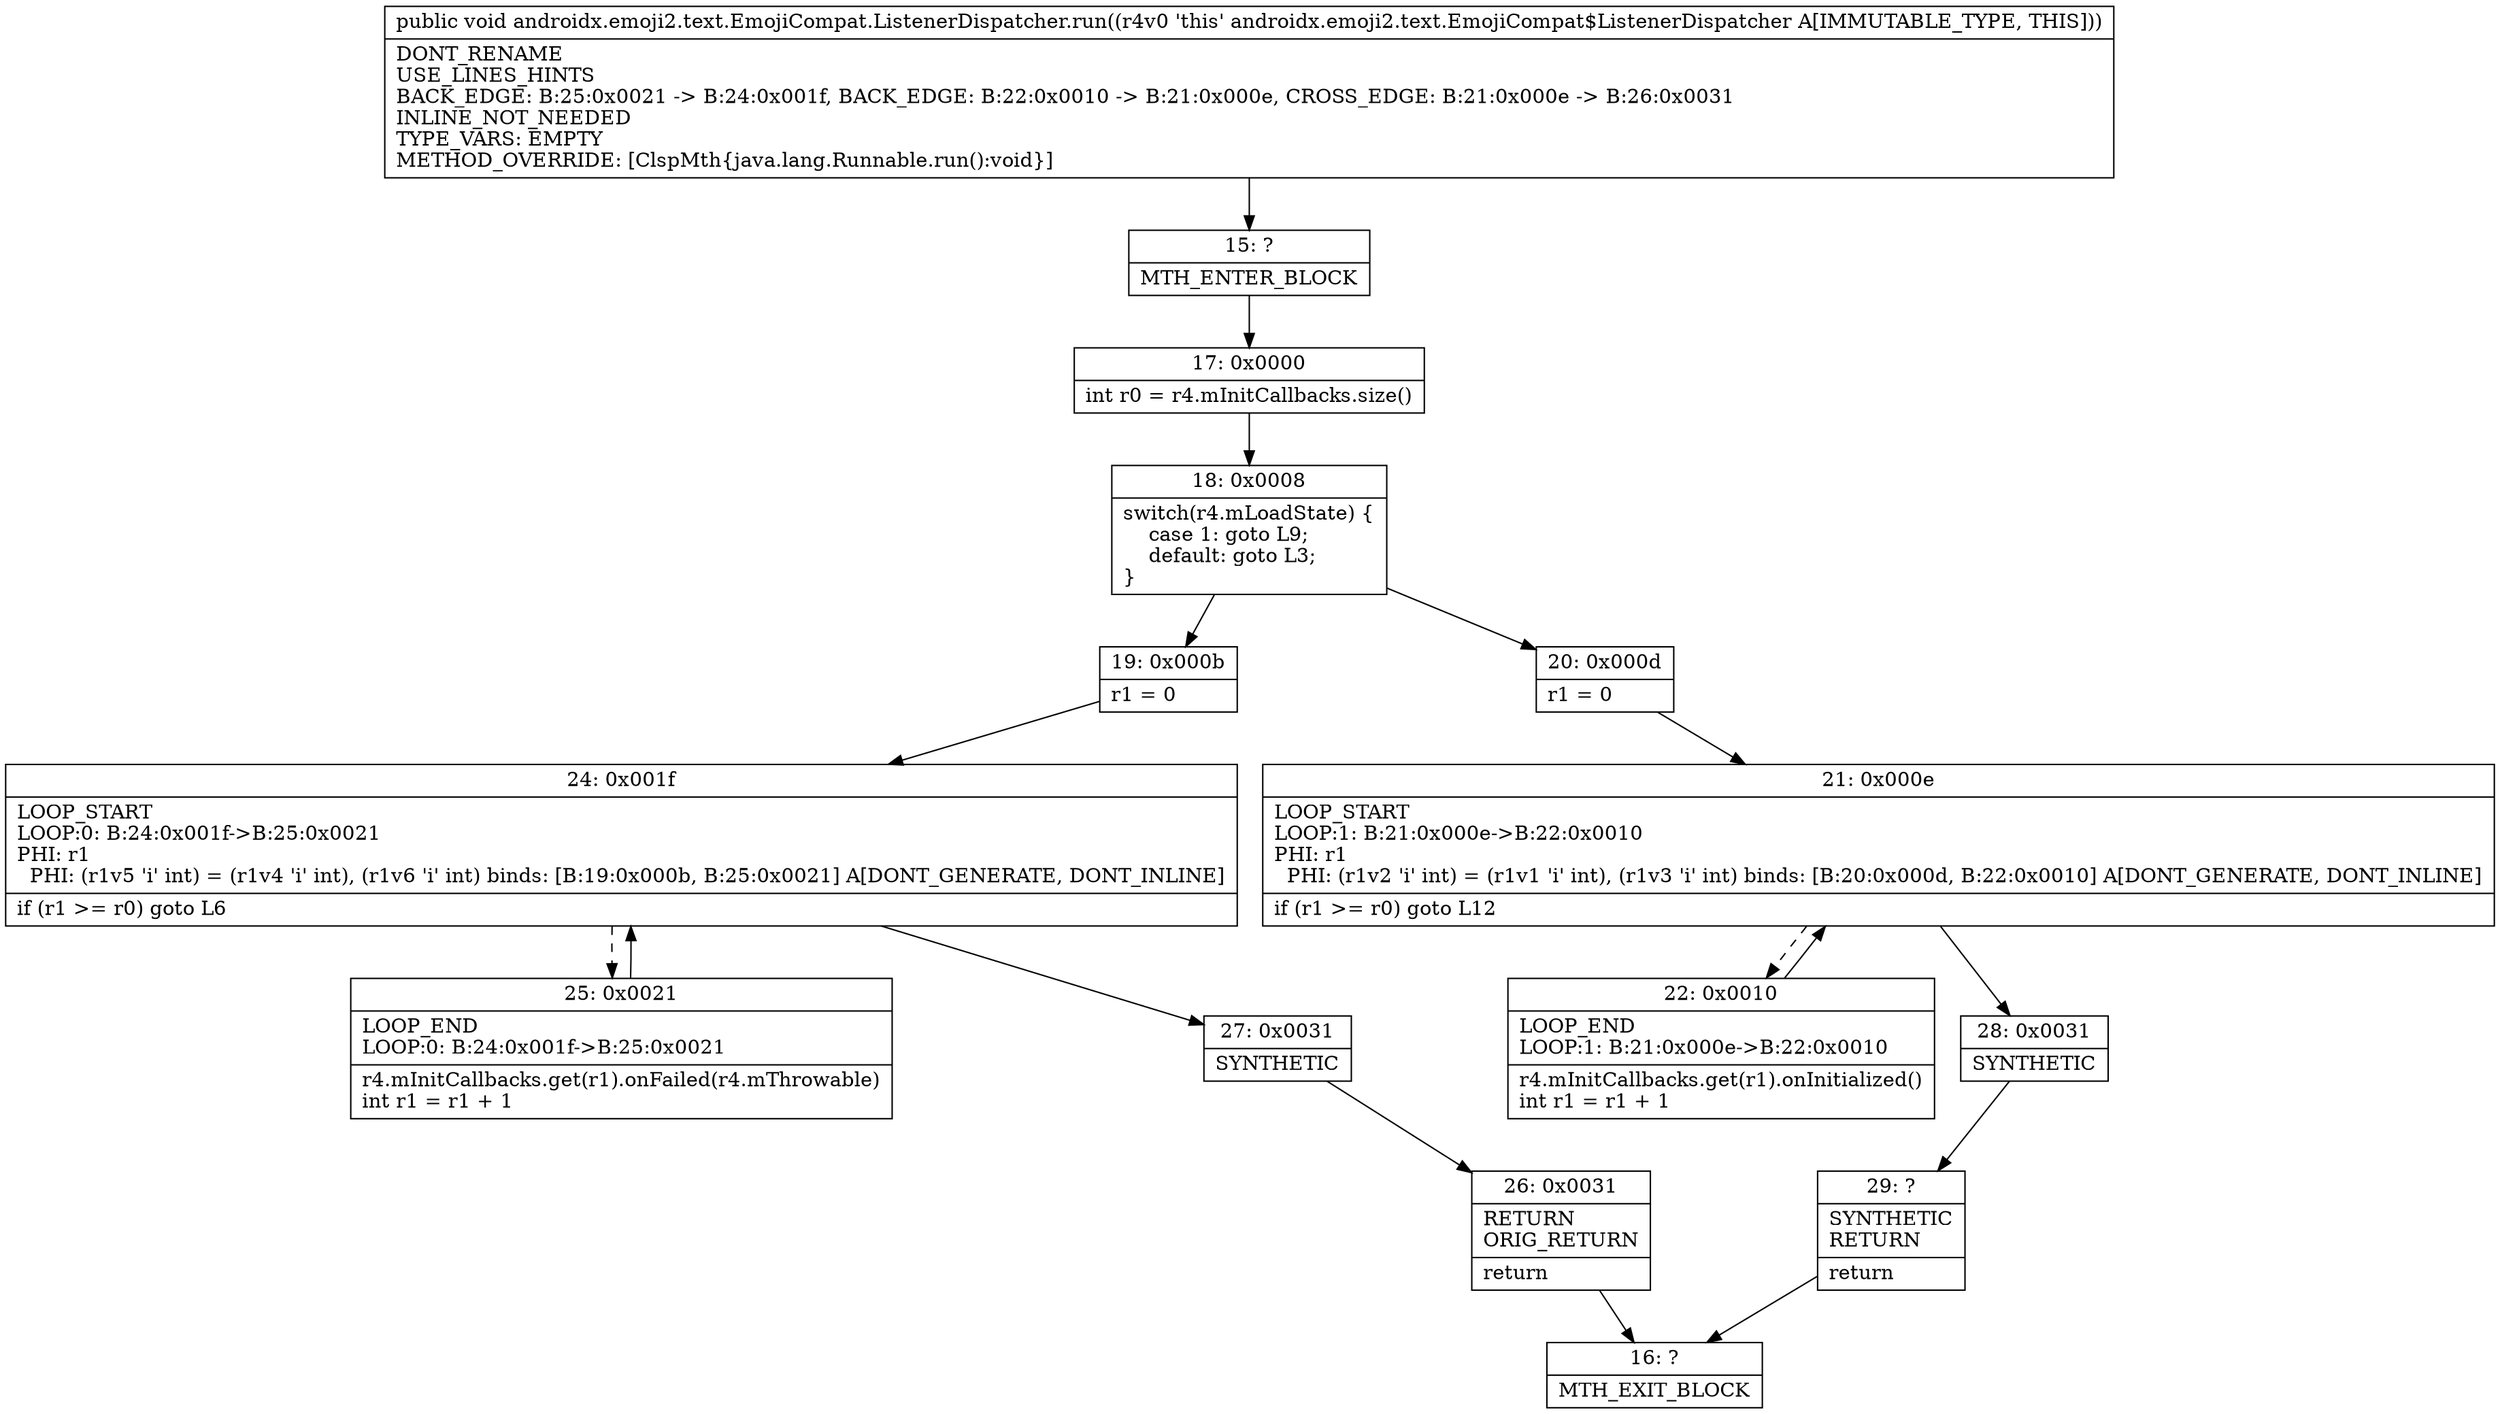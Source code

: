 digraph "CFG forandroidx.emoji2.text.EmojiCompat.ListenerDispatcher.run()V" {
Node_15 [shape=record,label="{15\:\ ?|MTH_ENTER_BLOCK\l}"];
Node_17 [shape=record,label="{17\:\ 0x0000|int r0 = r4.mInitCallbacks.size()\l}"];
Node_18 [shape=record,label="{18\:\ 0x0008|switch(r4.mLoadState) \{\l    case 1: goto L9;\l    default: goto L3;\l\}\l}"];
Node_19 [shape=record,label="{19\:\ 0x000b|r1 = 0\l}"];
Node_24 [shape=record,label="{24\:\ 0x001f|LOOP_START\lLOOP:0: B:24:0x001f\-\>B:25:0x0021\lPHI: r1 \l  PHI: (r1v5 'i' int) = (r1v4 'i' int), (r1v6 'i' int) binds: [B:19:0x000b, B:25:0x0021] A[DONT_GENERATE, DONT_INLINE]\l|if (r1 \>= r0) goto L6\l}"];
Node_25 [shape=record,label="{25\:\ 0x0021|LOOP_END\lLOOP:0: B:24:0x001f\-\>B:25:0x0021\l|r4.mInitCallbacks.get(r1).onFailed(r4.mThrowable)\lint r1 = r1 + 1\l}"];
Node_27 [shape=record,label="{27\:\ 0x0031|SYNTHETIC\l}"];
Node_26 [shape=record,label="{26\:\ 0x0031|RETURN\lORIG_RETURN\l|return\l}"];
Node_16 [shape=record,label="{16\:\ ?|MTH_EXIT_BLOCK\l}"];
Node_20 [shape=record,label="{20\:\ 0x000d|r1 = 0\l}"];
Node_21 [shape=record,label="{21\:\ 0x000e|LOOP_START\lLOOP:1: B:21:0x000e\-\>B:22:0x0010\lPHI: r1 \l  PHI: (r1v2 'i' int) = (r1v1 'i' int), (r1v3 'i' int) binds: [B:20:0x000d, B:22:0x0010] A[DONT_GENERATE, DONT_INLINE]\l|if (r1 \>= r0) goto L12\l}"];
Node_22 [shape=record,label="{22\:\ 0x0010|LOOP_END\lLOOP:1: B:21:0x000e\-\>B:22:0x0010\l|r4.mInitCallbacks.get(r1).onInitialized()\lint r1 = r1 + 1\l}"];
Node_28 [shape=record,label="{28\:\ 0x0031|SYNTHETIC\l}"];
Node_29 [shape=record,label="{29\:\ ?|SYNTHETIC\lRETURN\l|return\l}"];
MethodNode[shape=record,label="{public void androidx.emoji2.text.EmojiCompat.ListenerDispatcher.run((r4v0 'this' androidx.emoji2.text.EmojiCompat$ListenerDispatcher A[IMMUTABLE_TYPE, THIS]))  | DONT_RENAME\lUSE_LINES_HINTS\lBACK_EDGE: B:25:0x0021 \-\> B:24:0x001f, BACK_EDGE: B:22:0x0010 \-\> B:21:0x000e, CROSS_EDGE: B:21:0x000e \-\> B:26:0x0031\lINLINE_NOT_NEEDED\lTYPE_VARS: EMPTY\lMETHOD_OVERRIDE: [ClspMth\{java.lang.Runnable.run():void\}]\l}"];
MethodNode -> Node_15;Node_15 -> Node_17;
Node_17 -> Node_18;
Node_18 -> Node_19;
Node_18 -> Node_20;
Node_19 -> Node_24;
Node_24 -> Node_25[style=dashed];
Node_24 -> Node_27;
Node_25 -> Node_24;
Node_27 -> Node_26;
Node_26 -> Node_16;
Node_20 -> Node_21;
Node_21 -> Node_22[style=dashed];
Node_21 -> Node_28;
Node_22 -> Node_21;
Node_28 -> Node_29;
Node_29 -> Node_16;
}

